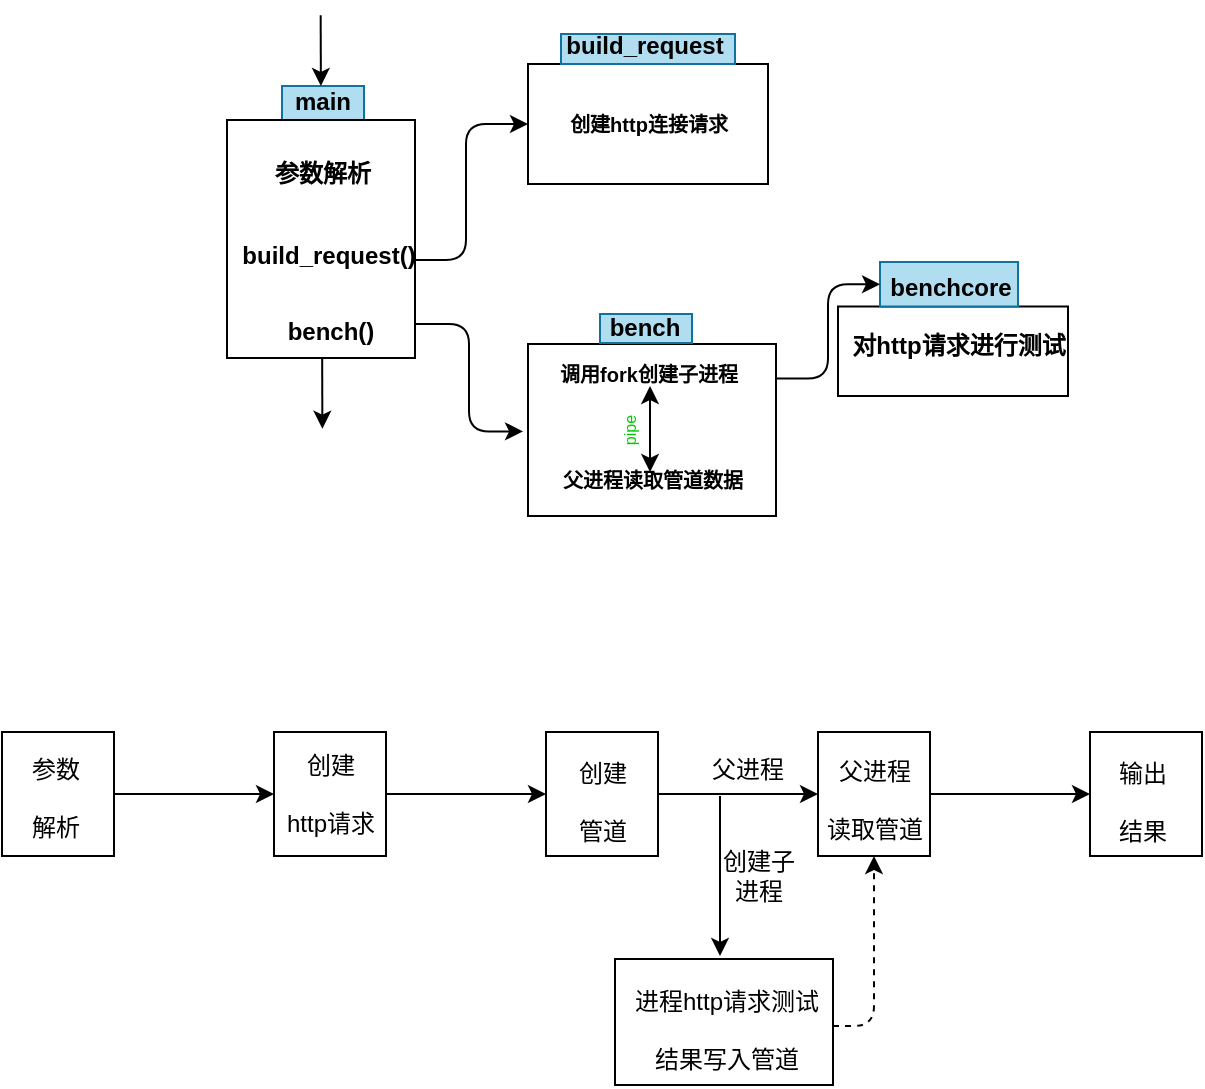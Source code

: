 <mxfile version="13.10.0" type="embed">
    <diagram id="CRYF2yZWfw6EHcRxK5Or" name="第 1 页">
        <mxGraphModel dx="957" dy="688" grid="0" gridSize="10" guides="1" tooltips="1" connect="1" arrows="1" fold="1" page="0" pageScale="1" pageWidth="12000" pageHeight="1920" background="#ffffff" math="0" shadow="0">
            <root>
                <mxCell id="0"/>
                <mxCell id="1" parent="0"/>
                <mxCell id="2" value="" style="rounded=0;whiteSpace=wrap;html=1;fillColor=#b1ddf0;strokeColor=#10739e;" parent="1" vertex="1">
                    <mxGeometry x="215" y="414" width="41" height="17" as="geometry"/>
                </mxCell>
                <mxCell id="10" value="&lt;span style=&quot;font-size: 12px&quot;&gt;&lt;font color=&quot;#000000&quot;&gt;main&lt;/font&gt;&lt;/span&gt;" style="text;strokeColor=none;fillColor=none;html=1;fontSize=24;fontStyle=1;verticalAlign=middle;align=center;" parent="1" vertex="1">
                    <mxGeometry x="218.5" y="414" width="32" height="8" as="geometry"/>
                </mxCell>
                <mxCell id="14" value="&lt;font style=&quot;font-size: 12px&quot; color=&quot;#000000&quot;&gt;参数解析&lt;/font&gt;" style="text;strokeColor=none;fillColor=none;html=1;fontSize=24;fontStyle=1;verticalAlign=middle;align=center;" parent="1" vertex="1">
                    <mxGeometry x="205.5" y="440" width="59.5" height="28" as="geometry"/>
                </mxCell>
                <mxCell id="15" value="" style="rounded=0;whiteSpace=wrap;html=1;fillColor=none;align=center;strokeColor=#000000;" parent="1" vertex="1">
                    <mxGeometry x="187.5" y="431" width="94" height="119" as="geometry"/>
                </mxCell>
                <mxCell id="16" value="&lt;font style=&quot;font-size: 12px&quot; color=&quot;#000000&quot;&gt;build_request()&lt;/font&gt;" style="text;strokeColor=none;fillColor=none;html=1;fontSize=24;fontStyle=1;verticalAlign=middle;align=center;" parent="1" vertex="1">
                    <mxGeometry x="200" y="486" width="76.5" height="18.5" as="geometry"/>
                </mxCell>
                <mxCell id="17" value="&lt;font style=&quot;font-size: 12px&quot; color=&quot;#000000&quot;&gt;bench()&lt;/font&gt;" style="text;strokeColor=none;fillColor=none;html=1;fontSize=24;fontStyle=1;verticalAlign=middle;align=center;" parent="1" vertex="1">
                    <mxGeometry x="197.25" y="524" width="83.75" height="18" as="geometry"/>
                </mxCell>
                <mxCell id="19" value="" style="rounded=0;whiteSpace=wrap;html=1;fillColor=none;strokeColor=#000000;" parent="1" vertex="1">
                    <mxGeometry x="338" y="403" width="120" height="60" as="geometry"/>
                </mxCell>
                <mxCell id="21" value="" style="rounded=0;whiteSpace=wrap;html=1;strokeColor=#10739e;fillColor=#b1ddf0;" parent="1" vertex="1">
                    <mxGeometry x="354.5" y="388" width="87" height="15" as="geometry"/>
                </mxCell>
                <mxCell id="22" value="&lt;font style=&quot;font-size: 12px&quot; color=&quot;#000000&quot;&gt;build_request&lt;/font&gt;" style="text;strokeColor=none;fillColor=none;html=1;fontSize=24;fontStyle=1;verticalAlign=middle;align=center;" parent="1" vertex="1">
                    <mxGeometry x="368" y="381" width="55" height="17" as="geometry"/>
                </mxCell>
                <mxCell id="24" value="" style="edgeStyle=elbowEdgeStyle;elbow=horizontal;endArrow=classic;html=1;strokeColor=#000000;entryX=0;entryY=0.5;entryDx=0;entryDy=0;" parent="1" target="19" edge="1">
                    <mxGeometry width="50" height="50" relative="1" as="geometry">
                        <mxPoint x="281.5" y="501" as="sourcePoint"/>
                        <mxPoint x="353" y="395" as="targetPoint"/>
                        <Array as="points">
                            <mxPoint x="307" y="417"/>
                        </Array>
                    </mxGeometry>
                </mxCell>
                <mxCell id="25" value="&lt;font style=&quot;font-size: 10px&quot; color=&quot;#000000&quot;&gt;创建http连接请求&lt;/font&gt;" style="text;strokeColor=none;fillColor=none;html=1;fontSize=24;fontStyle=1;verticalAlign=middle;align=center;" parent="1" vertex="1">
                    <mxGeometry x="348" y="409" width="100" height="40" as="geometry"/>
                </mxCell>
                <mxCell id="26" value="" style="rounded=0;whiteSpace=wrap;html=1;fillColor=none;strokeColor=#000000;" parent="1" vertex="1">
                    <mxGeometry x="338" y="543" width="124" height="86" as="geometry"/>
                </mxCell>
                <mxCell id="28" value="" style="rounded=0;whiteSpace=wrap;html=1;fillColor=#b1ddf0;strokeColor=#10739e;" parent="1" vertex="1">
                    <mxGeometry x="374" y="528" width="46" height="14.5" as="geometry"/>
                </mxCell>
                <mxCell id="29" value="&lt;font style=&quot;font-size: 12px&quot; color=&quot;#000000&quot;&gt;bench&lt;/font&gt;" style="text;strokeColor=none;fillColor=none;html=1;fontSize=24;fontStyle=1;verticalAlign=middle;align=center;" parent="1" vertex="1">
                    <mxGeometry x="360.5" y="515.5" width="70" height="31" as="geometry"/>
                </mxCell>
                <mxCell id="30" value="&lt;font style=&quot;font-size: 10px&quot; color=&quot;#000000&quot;&gt;调用fork创建子进程&lt;/font&gt;" style="text;strokeColor=none;fillColor=none;html=1;fontSize=24;fontStyle=1;verticalAlign=middle;align=center;" parent="1" vertex="1">
                    <mxGeometry x="368.25" y="542.5" width="59.5" height="23.5" as="geometry"/>
                </mxCell>
                <mxCell id="31" value="&lt;font style=&quot;font-size: 10px&quot; color=&quot;#000000&quot;&gt;父进程读取管道数据&lt;/font&gt;" style="text;strokeColor=none;fillColor=none;html=1;fontSize=24;fontStyle=1;verticalAlign=middle;align=center;" parent="1" vertex="1">
                    <mxGeometry x="355.25" y="597" width="89.5" height="19" as="geometry"/>
                </mxCell>
                <mxCell id="32" value="" style="endArrow=classic;startArrow=classic;html=1;strokeColor=#000000;exitX=0.489;exitY=0.526;exitDx=0;exitDy=0;exitPerimeter=0;" parent="1" source="31" edge="1">
                    <mxGeometry width="50" height="50" relative="1" as="geometry">
                        <mxPoint x="343" y="679" as="sourcePoint"/>
                        <mxPoint x="399" y="564" as="targetPoint"/>
                    </mxGeometry>
                </mxCell>
                <mxCell id="33" value="&lt;font color=&quot;#00cc00&quot;&gt;&lt;span style=&quot;font-size: 8px&quot;&gt;pipe&lt;/span&gt;&lt;/font&gt;" style="text;html=1;strokeColor=none;fillColor=none;align=center;verticalAlign=middle;whiteSpace=wrap;rounded=0;rotation=-90;" parent="1" vertex="1">
                    <mxGeometry x="368" y="576" width="40" height="20" as="geometry"/>
                </mxCell>
                <mxCell id="34" value="" style="edgeStyle=elbowEdgeStyle;elbow=horizontal;endArrow=classic;html=1;strokeColor=#000000;entryX=-0.02;entryY=0.508;entryDx=0;entryDy=0;entryPerimeter=0;" parent="1" source="17" target="26" edge="1">
                    <mxGeometry width="50" height="50" relative="1" as="geometry">
                        <mxPoint x="325" y="565" as="sourcePoint"/>
                        <mxPoint x="375" y="515" as="targetPoint"/>
                    </mxGeometry>
                </mxCell>
                <mxCell id="35" value="" style="rounded=0;whiteSpace=wrap;html=1;fillColor=none;strokeColor=#000000;" parent="1" vertex="1">
                    <mxGeometry x="493" y="524.25" width="115" height="44.75" as="geometry"/>
                </mxCell>
                <mxCell id="36" value="" style="rounded=0;whiteSpace=wrap;html=1;strokeColor=#10739e;fillColor=#b1ddf0;" parent="1" vertex="1">
                    <mxGeometry x="514" y="502" width="69" height="22.25" as="geometry"/>
                </mxCell>
                <mxCell id="37" value="&lt;font color=&quot;#000000&quot; style=&quot;font-size: 12px&quot;&gt;benchcore&lt;/font&gt;" style="text;strokeColor=none;fillColor=none;html=1;fontSize=24;fontStyle=1;verticalAlign=middle;align=center;" parent="1" vertex="1">
                    <mxGeometry x="517.5" y="506.37" width="62" height="9.13" as="geometry"/>
                </mxCell>
                <mxCell id="38" value="&lt;font style=&quot;font-size: 12px&quot; color=&quot;#000000&quot;&gt;对http请求进行测试&lt;/font&gt;" style="text;strokeColor=none;fillColor=none;html=1;fontSize=24;fontStyle=1;verticalAlign=middle;align=center;" parent="1" vertex="1">
                    <mxGeometry x="503" y="520" width="100" height="40" as="geometry"/>
                </mxCell>
                <mxCell id="39" value="" style="edgeStyle=elbowEdgeStyle;elbow=horizontal;endArrow=classic;html=1;strokeColor=#000000;entryX=0;entryY=0.5;entryDx=0;entryDy=0;" parent="1" target="36" edge="1">
                    <mxGeometry width="50" height="50" relative="1" as="geometry">
                        <mxPoint x="462" y="560.25" as="sourcePoint"/>
                        <mxPoint x="512" y="510.25" as="targetPoint"/>
                    </mxGeometry>
                </mxCell>
                <mxCell id="41" value="" style="endArrow=classic;html=1;strokeColor=#000000;entryX=0.613;entryY=0.045;entryDx=0;entryDy=0;entryPerimeter=0;" parent="1" edge="1">
                    <mxGeometry width="50" height="50" relative="1" as="geometry">
                        <mxPoint x="235.08" y="550" as="sourcePoint"/>
                        <mxPoint x="235.196" y="585.36" as="targetPoint"/>
                    </mxGeometry>
                </mxCell>
                <mxCell id="45" value="" style="edgeStyle=orthogonalEdgeStyle;rounded=0;orthogonalLoop=1;jettySize=auto;html=1;strokeColor=#000000;" edge="1" parent="1" source="42" target="44">
                    <mxGeometry relative="1" as="geometry"/>
                </mxCell>
                <mxCell id="42" value="" style="rounded=0;whiteSpace=wrap;html=1;fillColor=none;strokeColor=#000000;" parent="1" vertex="1">
                    <mxGeometry x="75" y="737" width="56" height="62" as="geometry"/>
                </mxCell>
                <mxCell id="43" value="&lt;font style=&quot;font-size: 12px ; font-weight: normal&quot; color=&quot;#000000&quot;&gt;参数&lt;br&gt;解析&lt;/font&gt;" style="text;strokeColor=none;fillColor=none;html=1;fontSize=24;fontStyle=1;verticalAlign=middle;align=left;" parent="1" vertex="1">
                    <mxGeometry x="88" y="753" width="43" height="26" as="geometry"/>
                </mxCell>
                <mxCell id="50" value="" style="edgeStyle=orthogonalEdgeStyle;rounded=0;orthogonalLoop=1;jettySize=auto;html=1;strokeColor=#000000;" edge="1" parent="1" source="44" target="49">
                    <mxGeometry relative="1" as="geometry"/>
                </mxCell>
                <mxCell id="44" value="" style="rounded=0;whiteSpace=wrap;html=1;fillColor=none;strokeColor=#000000;" vertex="1" parent="1">
                    <mxGeometry x="211" y="737" width="56" height="62" as="geometry"/>
                </mxCell>
                <mxCell id="47" value="&lt;span style=&quot;font-weight: normal ; font-size: 12px&quot;&gt;&lt;font color=&quot;#000000&quot;&gt;创建&lt;br&gt;http请求&lt;/font&gt;&lt;/span&gt;" style="text;strokeColor=none;fillColor=none;html=1;fontSize=24;fontStyle=1;verticalAlign=middle;align=center;" vertex="1" parent="1">
                    <mxGeometry x="217" y="737" width="43" height="54" as="geometry"/>
                </mxCell>
                <mxCell id="55" value="" style="edgeStyle=orthogonalEdgeStyle;rounded=0;orthogonalLoop=1;jettySize=auto;html=1;strokeColor=#000000;" edge="1" parent="1" source="49" target="54">
                    <mxGeometry relative="1" as="geometry"/>
                </mxCell>
                <mxCell id="49" value="" style="rounded=0;whiteSpace=wrap;html=1;fillColor=none;strokeColor=#000000;" vertex="1" parent="1">
                    <mxGeometry x="347" y="737" width="56" height="62" as="geometry"/>
                </mxCell>
                <mxCell id="51" value="&lt;span style=&quot;font-weight: normal ; font-size: 12px&quot;&gt;&lt;font color=&quot;#000000&quot;&gt;创建&lt;br&gt;管道&lt;/font&gt;&lt;/span&gt;" style="text;strokeColor=none;fillColor=none;html=1;fontSize=24;fontStyle=1;verticalAlign=middle;align=center;" vertex="1" parent="1">
                    <mxGeometry x="356.5" y="743" width="37" height="50" as="geometry"/>
                </mxCell>
                <mxCell id="68" value="" style="edgeStyle=orthogonalEdgeStyle;rounded=0;orthogonalLoop=1;jettySize=auto;html=1;strokeColor=#000000;" edge="1" parent="1" source="54" target="67">
                    <mxGeometry relative="1" as="geometry"/>
                </mxCell>
                <mxCell id="54" value="" style="rounded=0;whiteSpace=wrap;html=1;fillColor=none;strokeColor=#000000;" vertex="1" parent="1">
                    <mxGeometry x="483" y="737" width="56" height="62" as="geometry"/>
                </mxCell>
                <mxCell id="57" value="" style="rounded=0;whiteSpace=wrap;html=1;fillColor=none;strokeColor=#000000;" vertex="1" parent="1">
                    <mxGeometry x="381.5" y="850.5" width="109" height="63" as="geometry"/>
                </mxCell>
                <mxCell id="58" value="&lt;font style=&quot;font-size: 12px ; font-weight: normal&quot; color=&quot;#000000&quot;&gt;&lt;font style=&quot;font-size: 12px&quot;&gt;进程http请求测试&lt;br&gt;&lt;/font&gt;结果写入管道&lt;/font&gt;" style="text;strokeColor=none;fillColor=none;html=1;fontSize=24;fontStyle=1;verticalAlign=middle;align=center;" vertex="1" parent="1">
                    <mxGeometry x="391" y="856" width="92" height="52" as="geometry"/>
                </mxCell>
                <mxCell id="59" value="" style="edgeStyle=orthogonalEdgeStyle;rounded=0;orthogonalLoop=1;jettySize=auto;html=1;strokeColor=#000000;" edge="1" parent="1">
                    <mxGeometry relative="1" as="geometry">
                        <mxPoint x="434" y="769" as="sourcePoint"/>
                        <mxPoint x="434" y="849" as="targetPoint"/>
                        <Array as="points">
                            <mxPoint x="434" y="809"/>
                            <mxPoint x="434" y="809"/>
                        </Array>
                    </mxGeometry>
                </mxCell>
                <mxCell id="60" value="&lt;font color=&quot;#000000&quot;&gt;父进程&lt;/font&gt;" style="text;html=1;strokeColor=none;fillColor=none;align=center;verticalAlign=middle;whiteSpace=wrap;rounded=0;" vertex="1" parent="1">
                    <mxGeometry x="428.25" y="746" width="40" height="20" as="geometry"/>
                </mxCell>
                <mxCell id="61" value="&lt;font color=&quot;#000000&quot;&gt;创建子进程&lt;/font&gt;" style="text;html=1;strokeColor=none;fillColor=none;align=center;verticalAlign=middle;whiteSpace=wrap;rounded=0;" vertex="1" parent="1">
                    <mxGeometry x="432" y="799" width="43" height="20" as="geometry"/>
                </mxCell>
                <mxCell id="65" value="" style="edgeStyle=elbowEdgeStyle;elbow=horizontal;endArrow=classic;html=1;strokeColor=#000000;entryX=0.5;entryY=1;entryDx=0;entryDy=0;dashed=1;" edge="1" parent="1" target="54">
                    <mxGeometry width="50" height="50" relative="1" as="geometry">
                        <mxPoint x="490.5" y="884" as="sourcePoint"/>
                        <mxPoint x="516" y="804" as="targetPoint"/>
                        <Array as="points">
                            <mxPoint x="511" y="847"/>
                        </Array>
                    </mxGeometry>
                </mxCell>
                <mxCell id="66" value="&lt;font style=&quot;font-size: 12px ; font-weight: normal&quot; color=&quot;#000000&quot;&gt;父进程&lt;br&gt;读取管道&lt;/font&gt;" style="text;strokeColor=none;fillColor=none;html=1;fontSize=24;fontStyle=1;verticalAlign=middle;align=center;" vertex="1" parent="1">
                    <mxGeometry x="487.75" y="743" width="47.25" height="47" as="geometry"/>
                </mxCell>
                <mxCell id="67" value="" style="rounded=0;whiteSpace=wrap;html=1;fillColor=none;strokeColor=#000000;" vertex="1" parent="1">
                    <mxGeometry x="619" y="737" width="56" height="62" as="geometry"/>
                </mxCell>
                <mxCell id="69" value="&lt;font style=&quot;font-size: 12px ; font-weight: normal&quot; color=&quot;#000000&quot;&gt;输出&lt;br&gt;结果&lt;/font&gt;" style="text;strokeColor=none;fillColor=none;html=1;fontSize=24;fontStyle=1;verticalAlign=middle;align=center;" vertex="1" parent="1">
                    <mxGeometry x="630" y="738.5" width="29" height="59" as="geometry"/>
                </mxCell>
                <mxCell id="70" value="" style="endArrow=classic;html=1;strokeColor=#000000;entryX=0.613;entryY=0.045;entryDx=0;entryDy=0;entryPerimeter=0;" edge="1" parent="1">
                    <mxGeometry width="50" height="50" relative="1" as="geometry">
                        <mxPoint x="234.33" y="378.64" as="sourcePoint"/>
                        <mxPoint x="234.446" y="414" as="targetPoint"/>
                    </mxGeometry>
                </mxCell>
            </root>
        </mxGraphModel>
    </diagram>
</mxfile>